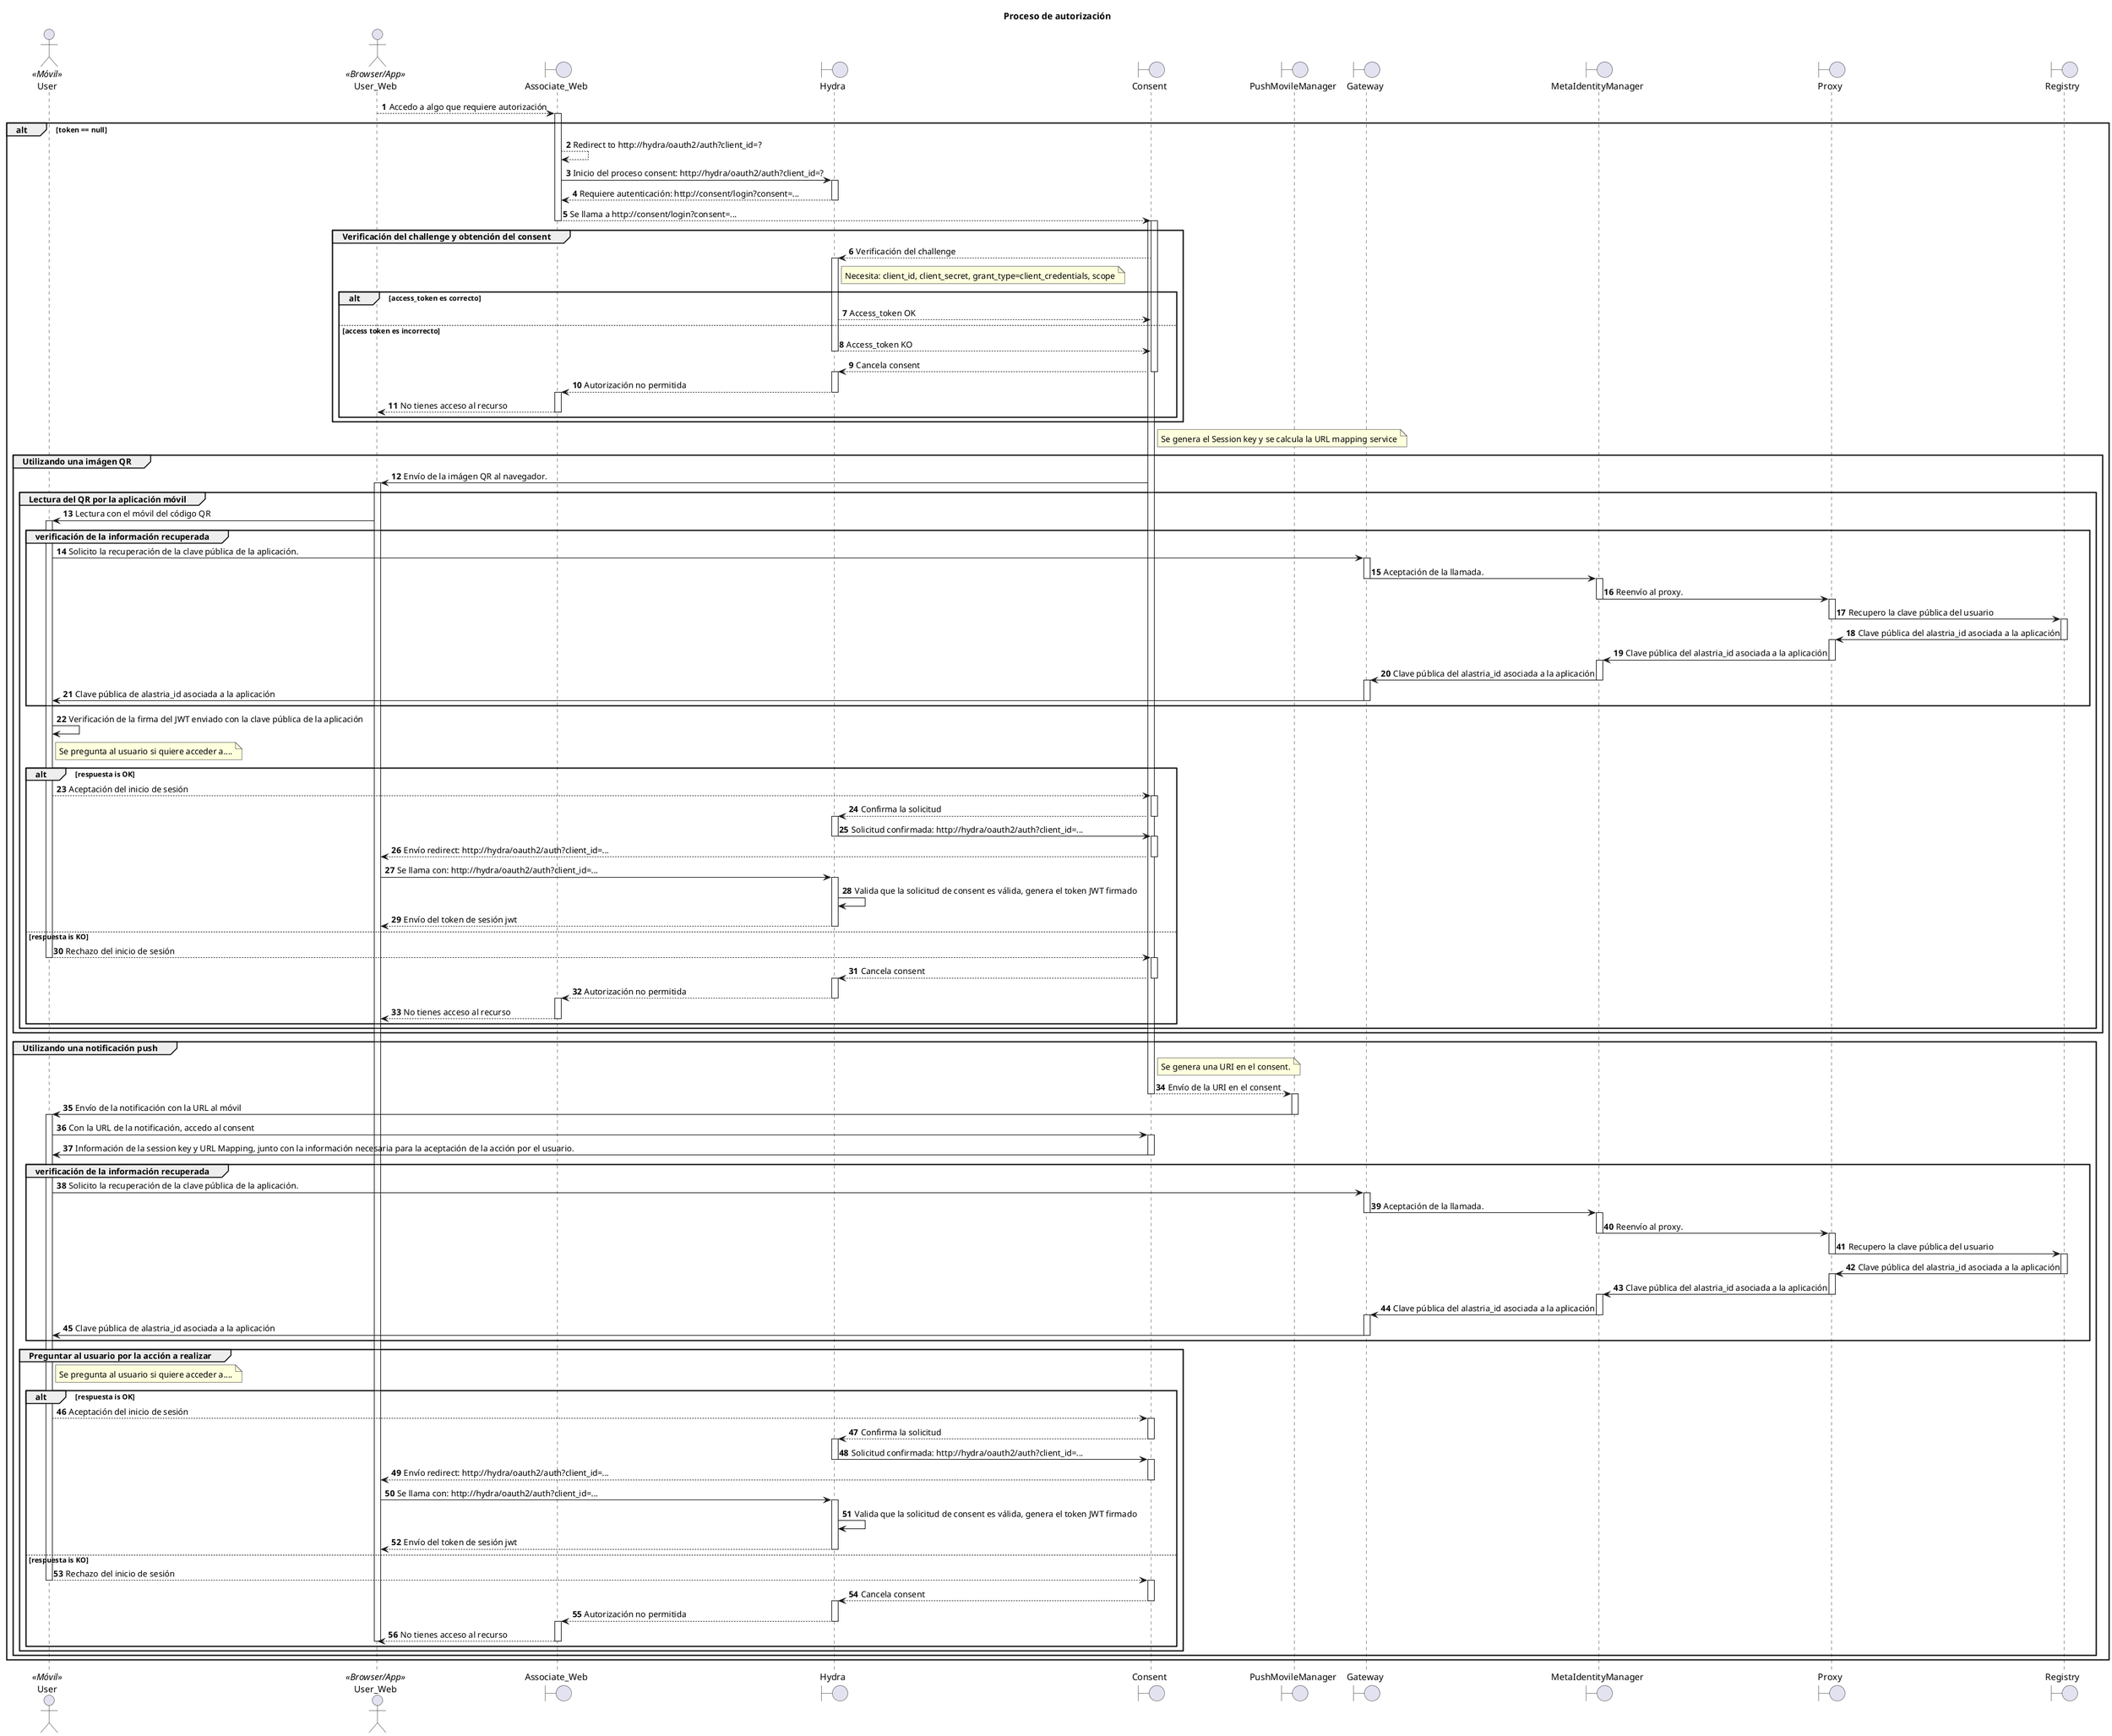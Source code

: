 @startuml

actor User <<Móvil>>
actor User_Web <<Browser/App>>
boundary  Associate_Web
boundary  Hydra
boundary  Consent
boundary  PushMovileManager
boundary  Gateway
boundary  MetaIdentityManager
boundary  Proxy
boundary  Registry

autonumber

title
    Proceso de autorización
end title

User_Web --> Associate_Web: Accedo a algo que requiere autorización
activate Associate_Web
alt token == null

    Associate_Web --> Associate_Web: Redirect to http://hydra/oauth2/auth?client_id=?

    Associate_Web -> Hydra: Inicio del proceso consent: http://hydra/oauth2/auth?client_id=?
    activate Hydra

    Hydra --> Associate_Web: Requiere autenticación: http://consent/login?consent=...
    deactivate Hydra

    Associate_Web --> Consent: Se llama a http://consent/login?consent=...
    deactivate Associate_Web
    activate Consent 
    activate Consent
    
    group Verificación del challenge y obtención del consent
        Consent-->Hydra: Verificación del challenge
        activate Hydra
        note right Hydra:Necesita: client_id, client_secret, grant_type=client_credentials, scope
        alt access_token es correcto
            Hydra-->Consent: Access_token OK
        else access token es incorrecto
            Hydra-->Consent: Access_token KO
            deactivate Hydra
            Consent-->Hydra: Cancela consent
            deactivate Consent
            activate Hydra
            Hydra-->Associate_Web: Autorización no permitida
            deactivate Hydra
            activate Associate_Web
            Associate_Web-->User_Web: No tienes acceso al recurso
            deactivate Associate_Web
        end
    end

    note right Consent: Se genera el Session key y se calcula la URL mapping service
    group Utilizando una imágen QR
        Consent->User_Web: Envío de la imágen QR al navegador.
        activate User_Web
        group Lectura del QR por la aplicación móvil
            User_Web->User: Lectura con el móvil del código QR
            activate User
            group verificación de la información recuperada
                User->Gateway: Solicito la recuperación de la clave pública de la aplicación.
                activate Gateway
                Gateway->MetaIdentityManager: Aceptación de la llamada.
                deactivate Gateway
                activate MetaIdentityManager
                MetaIdentityManager->Proxy: Reenvío al proxy.
                deactivate MetaIdentityManager
                activate Proxy
                Proxy->Registry: Recupero la clave pública del usuario
                deactivate Proxy
                activate Registry
                Registry->Proxy: Clave pública del alastria_id asociada a la aplicación 
                deactivate Registry
                activate Proxy
                Proxy->MetaIdentityManager: Clave pública del alastria_id asociada a la aplicación
                deactivate Proxy
                activate MetaIdentityManager
                MetaIdentityManager->Gateway: Clave pública del alastria_id asociada a la aplicación
                deactivate MetaIdentityManager
                activate Gateway
                Gateway->User: Clave pública de alastria_id asociada a la aplicación
                deactivate Gateway
            end
            User->User: Verificación de la firma del JWT enviado con la clave pública de la aplicación
            note right User: Se pregunta al usuario si quiere acceder a....
            alt respuesta is OK
                User-->Consent: Aceptación del inicio de sesión
                activate Consent
                Consent-->Hydra: Confirma la solicitud
                deactivate Consent
                activate Hydra
                Hydra->Consent: Solicitud confirmada: http://hydra/oauth2/auth?client_id=...
                deactivate Hydra
                activate Consent
                Consent-->User_Web: Envío redirect: http://hydra/oauth2/auth?client_id=...
                deactivate Consent
                User_Web->Hydra: Se llama con: http://hydra/oauth2/auth?client_id=...
                activate Hydra
                Hydra->Hydra: Valida que la solicitud de consent es válida, genera el token JWT firmado
                Hydra-->User_Web: Envío del token de sesión jwt
                deactivate Hydra

            else respuesta is KO
                User-->Consent: Rechazo del inicio de sesión
                deactivate User
                activate Consent
                Consent-->Hydra: Cancela consent
                deactivate Consent
                activate Hydra
                Hydra-->Associate_Web: Autorización no permitida
                deactivate Hydra
                activate Associate_Web
                Associate_Web-->User_Web: No tienes acceso al recurso
                deactivate Associate_Web
            end
        end
    end
    group Utilizando una notificación push
        note right Consent: Se genera una URI en el consent.
        Consent-->PushMovileManager: Envío de la URI en el consent
        deactivate Consent
        activate PushMovileManager
        PushMovileManager->User: Envío de la notificación con la URL al móvil
        deactivate PushMovileManager
        activate User
        User->Consent: Con la URL de la notificación, accedo al consent 
        activate Consent
        Consent->User: Información de la session key y URL Mapping, junto con la información necesaria para la aceptación de la acción por el usuario.
        deactivate Consent
        group verificación de la información recuperada
            User->Gateway: Solicito la recuperación de la clave pública de la aplicación.
            activate Gateway
            Gateway->MetaIdentityManager: Aceptación de la llamada.
            deactivate Gateway
            activate MetaIdentityManager
            MetaIdentityManager->Proxy: Reenvío al proxy.
            deactivate MetaIdentityManager
            activate Proxy
            Proxy->Registry: Recupero la clave pública del usuario
            deactivate Proxy
            activate Registry
            Registry->Proxy: Clave pública del alastria_id asociada a la aplicación 
            deactivate Registry
            activate Proxy
            Proxy->MetaIdentityManager: Clave pública del alastria_id asociada a la aplicación
            deactivate Proxy
            activate MetaIdentityManager
            MetaIdentityManager->Gateway: Clave pública del alastria_id asociada a la aplicación
            deactivate MetaIdentityManager
            activate Gateway
            Gateway->User: Clave pública de alastria_id asociada a la aplicación
            deactivate Gateway
        end
        group Preguntar al usuario por la acción a realizar  
            note right User: Se pregunta al usuario si quiere acceder a....
            alt respuesta is OK
                User-->Consent: Aceptación del inicio de sesión

                activate Consent
                Consent-->Hydra: Confirma la solicitud
                deactivate Consent
                activate Hydra
                Hydra->Consent: Solicitud confirmada: http://hydra/oauth2/auth?client_id=...
                deactivate Hydra
                activate Consent
                Consent-->User_Web: Envío redirect: http://hydra/oauth2/auth?client_id=...
                deactivate Consent
                User_Web->Hydra: Se llama con: http://hydra/oauth2/auth?client_id=...
                activate Hydra
                Hydra->Hydra: Valida que la solicitud de consent es válida, genera el token JWT firmado
                Hydra-->User_Web: Envío del token de sesión jwt
                deactivate Hydra
                
            else respuesta is KO
                User-->Consent: Rechazo del inicio de sesión
                deactivate User
                activate Consent
                Consent-->Hydra: Cancela consent
                deactivate Consent
                activate Hydra
                Hydra-->Associate_Web: Autorización no permitida
                deactivate Hydra
                activate Associate_Web
                Associate_Web-->User_Web: No tienes acceso al recurso
                deactivate Associate_Web
                deactivate User_Web
            end
        end
    end
    
end
@enduml